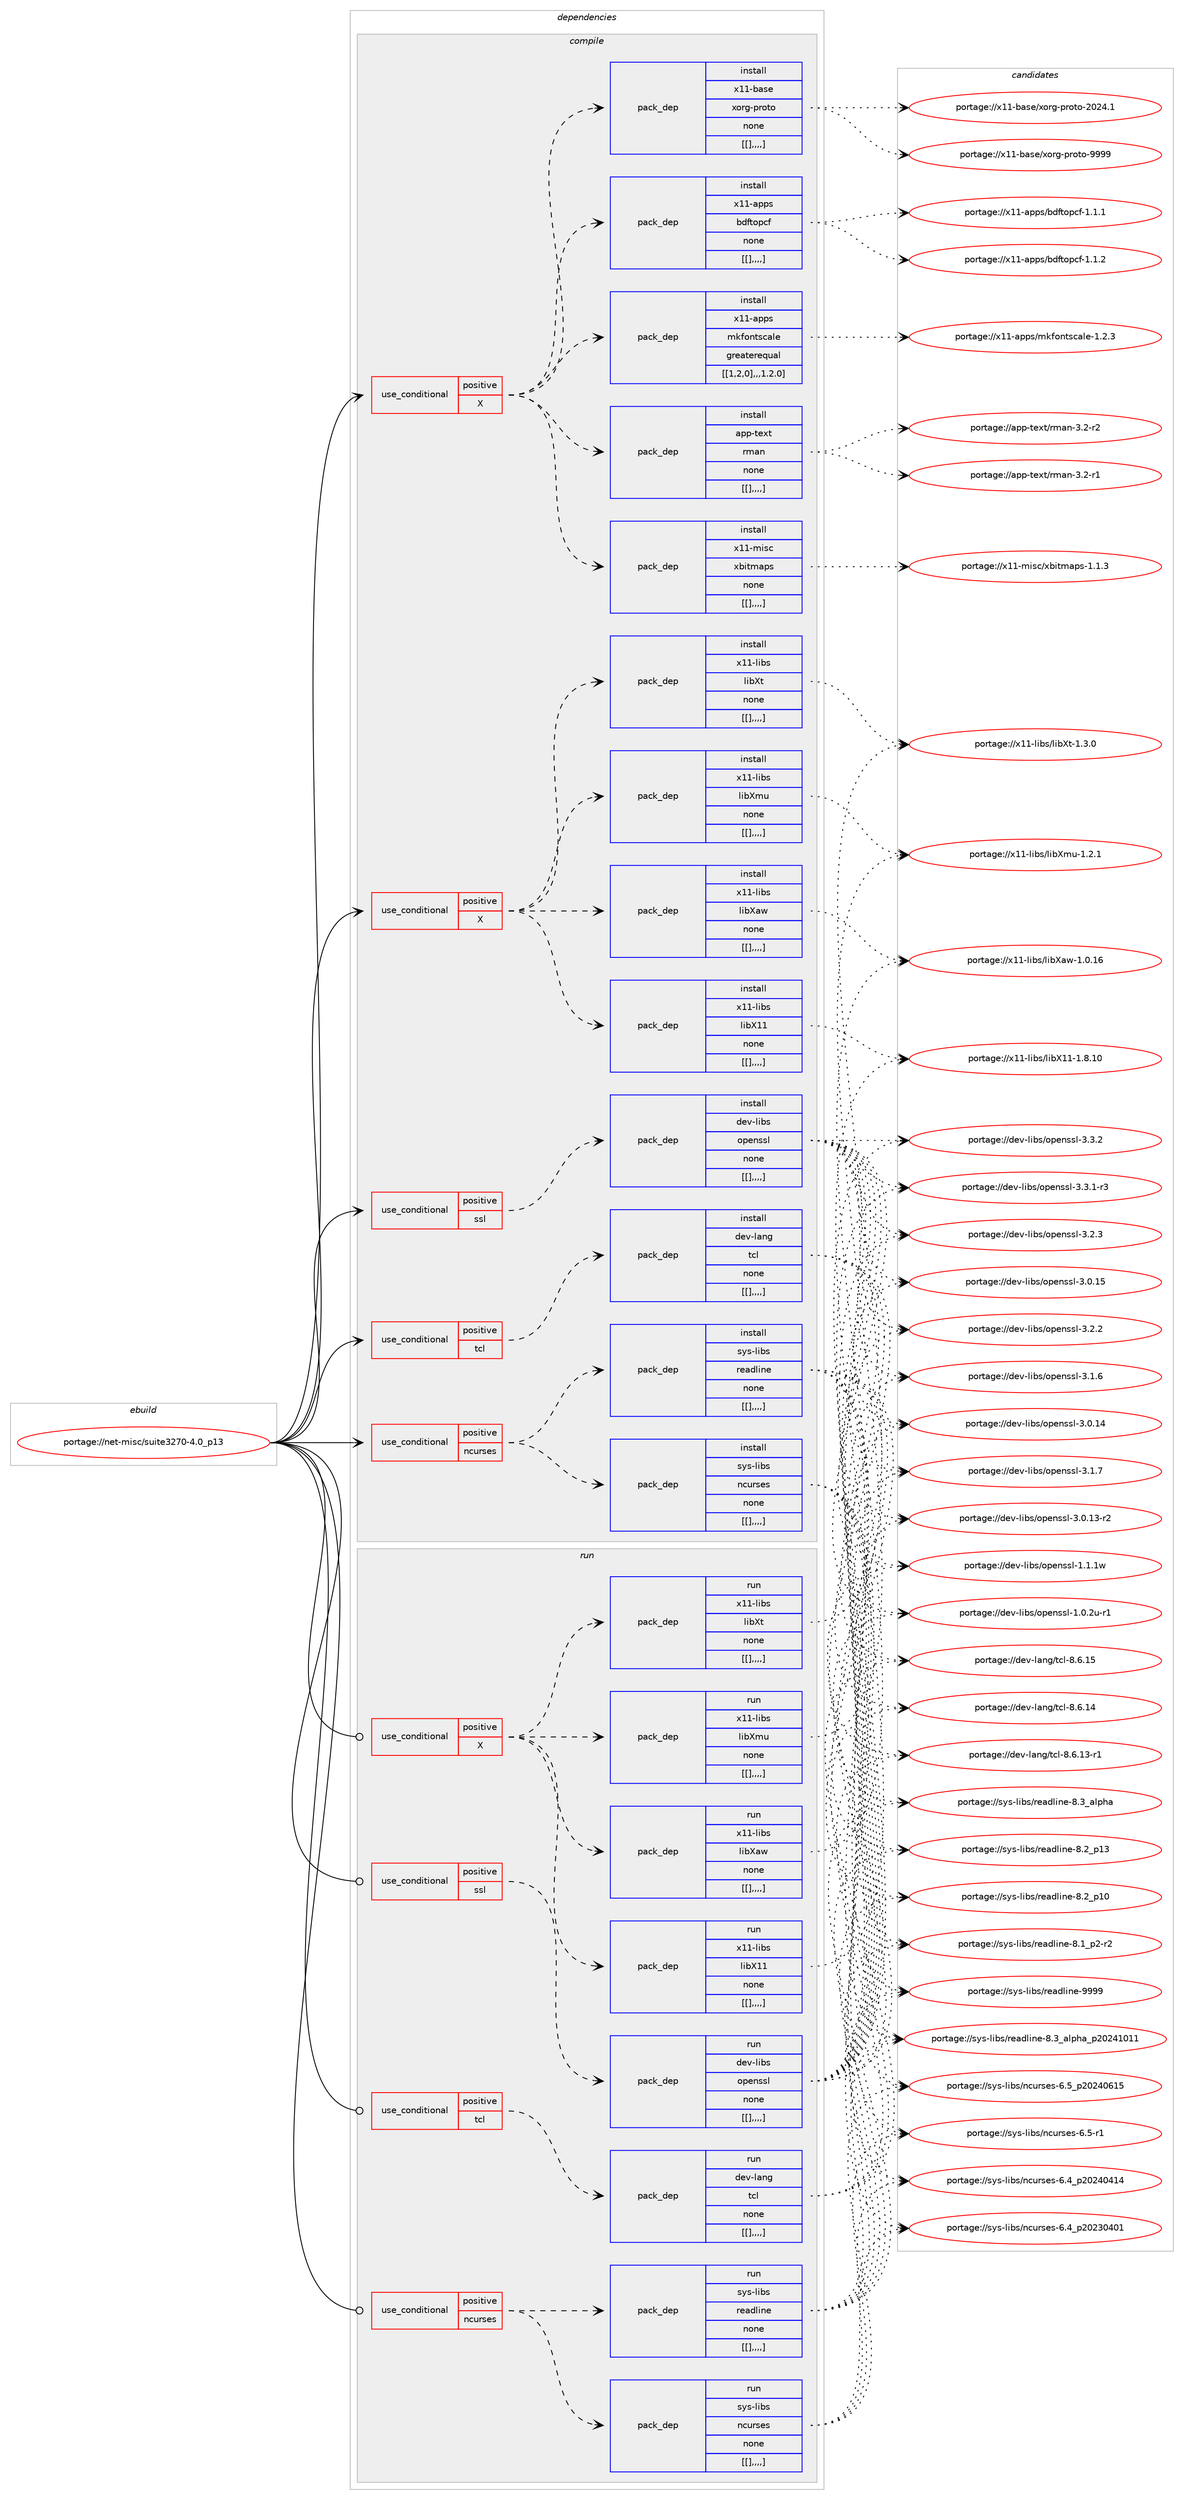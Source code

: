 digraph prolog {

# *************
# Graph options
# *************

newrank=true;
concentrate=true;
compound=true;
graph [rankdir=LR,fontname=Helvetica,fontsize=10,ranksep=1.5];#, ranksep=2.5, nodesep=0.2];
edge  [arrowhead=vee];
node  [fontname=Helvetica,fontsize=10];

# **********
# The ebuild
# **********

subgraph cluster_leftcol {
color=gray;
label=<<i>ebuild</i>>;
id [label="portage://net-misc/suite3270-4.0_p13", color=red, width=4, href="../net-misc/suite3270-4.0_p13.svg"];
}

# ****************
# The dependencies
# ****************

subgraph cluster_midcol {
color=gray;
label=<<i>dependencies</i>>;
subgraph cluster_compile {
fillcolor="#eeeeee";
style=filled;
label=<<i>compile</i>>;
subgraph cond94 {
dependency409 [label=<<TABLE BORDER="0" CELLBORDER="1" CELLSPACING="0" CELLPADDING="4"><TR><TD ROWSPAN="3" CELLPADDING="10">use_conditional</TD></TR><TR><TD>positive</TD></TR><TR><TD>X</TD></TR></TABLE>>, shape=none, color=red];
subgraph pack312 {
dependency410 [label=<<TABLE BORDER="0" CELLBORDER="1" CELLSPACING="0" CELLPADDING="4" WIDTH="220"><TR><TD ROWSPAN="6" CELLPADDING="30">pack_dep</TD></TR><TR><TD WIDTH="110">install</TD></TR><TR><TD>x11-base</TD></TR><TR><TD>xorg-proto</TD></TR><TR><TD>none</TD></TR><TR><TD>[[],,,,]</TD></TR></TABLE>>, shape=none, color=blue];
}
dependency409:e -> dependency410:w [weight=20,style="dashed",arrowhead="vee"];
subgraph pack313 {
dependency411 [label=<<TABLE BORDER="0" CELLBORDER="1" CELLSPACING="0" CELLPADDING="4" WIDTH="220"><TR><TD ROWSPAN="6" CELLPADDING="30">pack_dep</TD></TR><TR><TD WIDTH="110">install</TD></TR><TR><TD>x11-misc</TD></TR><TR><TD>xbitmaps</TD></TR><TR><TD>none</TD></TR><TR><TD>[[],,,,]</TD></TR></TABLE>>, shape=none, color=blue];
}
dependency409:e -> dependency411:w [weight=20,style="dashed",arrowhead="vee"];
subgraph pack315 {
dependency413 [label=<<TABLE BORDER="0" CELLBORDER="1" CELLSPACING="0" CELLPADDING="4" WIDTH="220"><TR><TD ROWSPAN="6" CELLPADDING="30">pack_dep</TD></TR><TR><TD WIDTH="110">install</TD></TR><TR><TD>app-text</TD></TR><TR><TD>rman</TD></TR><TR><TD>none</TD></TR><TR><TD>[[],,,,]</TD></TR></TABLE>>, shape=none, color=blue];
}
dependency409:e -> dependency413:w [weight=20,style="dashed",arrowhead="vee"];
subgraph pack317 {
dependency415 [label=<<TABLE BORDER="0" CELLBORDER="1" CELLSPACING="0" CELLPADDING="4" WIDTH="220"><TR><TD ROWSPAN="6" CELLPADDING="30">pack_dep</TD></TR><TR><TD WIDTH="110">install</TD></TR><TR><TD>x11-apps</TD></TR><TR><TD>mkfontscale</TD></TR><TR><TD>greaterequal</TD></TR><TR><TD>[[1,2,0],,,1.2.0]</TD></TR></TABLE>>, shape=none, color=blue];
}
dependency409:e -> dependency415:w [weight=20,style="dashed",arrowhead="vee"];
subgraph pack319 {
dependency417 [label=<<TABLE BORDER="0" CELLBORDER="1" CELLSPACING="0" CELLPADDING="4" WIDTH="220"><TR><TD ROWSPAN="6" CELLPADDING="30">pack_dep</TD></TR><TR><TD WIDTH="110">install</TD></TR><TR><TD>x11-apps</TD></TR><TR><TD>bdftopcf</TD></TR><TR><TD>none</TD></TR><TR><TD>[[],,,,]</TD></TR></TABLE>>, shape=none, color=blue];
}
dependency409:e -> dependency417:w [weight=20,style="dashed",arrowhead="vee"];
}
id:e -> dependency409:w [weight=20,style="solid",arrowhead="vee"];
subgraph cond95 {
dependency419 [label=<<TABLE BORDER="0" CELLBORDER="1" CELLSPACING="0" CELLPADDING="4"><TR><TD ROWSPAN="3" CELLPADDING="10">use_conditional</TD></TR><TR><TD>positive</TD></TR><TR><TD>X</TD></TR></TABLE>>, shape=none, color=red];
subgraph pack321 {
dependency420 [label=<<TABLE BORDER="0" CELLBORDER="1" CELLSPACING="0" CELLPADDING="4" WIDTH="220"><TR><TD ROWSPAN="6" CELLPADDING="30">pack_dep</TD></TR><TR><TD WIDTH="110">install</TD></TR><TR><TD>x11-libs</TD></TR><TR><TD>libX11</TD></TR><TR><TD>none</TD></TR><TR><TD>[[],,,,]</TD></TR></TABLE>>, shape=none, color=blue];
}
dependency419:e -> dependency420:w [weight=20,style="dashed",arrowhead="vee"];
subgraph pack323 {
dependency422 [label=<<TABLE BORDER="0" CELLBORDER="1" CELLSPACING="0" CELLPADDING="4" WIDTH="220"><TR><TD ROWSPAN="6" CELLPADDING="30">pack_dep</TD></TR><TR><TD WIDTH="110">install</TD></TR><TR><TD>x11-libs</TD></TR><TR><TD>libXaw</TD></TR><TR><TD>none</TD></TR><TR><TD>[[],,,,]</TD></TR></TABLE>>, shape=none, color=blue];
}
dependency419:e -> dependency422:w [weight=20,style="dashed",arrowhead="vee"];
subgraph pack325 {
dependency424 [label=<<TABLE BORDER="0" CELLBORDER="1" CELLSPACING="0" CELLPADDING="4" WIDTH="220"><TR><TD ROWSPAN="6" CELLPADDING="30">pack_dep</TD></TR><TR><TD WIDTH="110">install</TD></TR><TR><TD>x11-libs</TD></TR><TR><TD>libXmu</TD></TR><TR><TD>none</TD></TR><TR><TD>[[],,,,]</TD></TR></TABLE>>, shape=none, color=blue];
}
dependency419:e -> dependency424:w [weight=20,style="dashed",arrowhead="vee"];
subgraph pack327 {
dependency426 [label=<<TABLE BORDER="0" CELLBORDER="1" CELLSPACING="0" CELLPADDING="4" WIDTH="220"><TR><TD ROWSPAN="6" CELLPADDING="30">pack_dep</TD></TR><TR><TD WIDTH="110">install</TD></TR><TR><TD>x11-libs</TD></TR><TR><TD>libXt</TD></TR><TR><TD>none</TD></TR><TR><TD>[[],,,,]</TD></TR></TABLE>>, shape=none, color=blue];
}
dependency419:e -> dependency426:w [weight=20,style="dashed",arrowhead="vee"];
}
id:e -> dependency419:w [weight=20,style="solid",arrowhead="vee"];
subgraph cond97 {
dependency430 [label=<<TABLE BORDER="0" CELLBORDER="1" CELLSPACING="0" CELLPADDING="4"><TR><TD ROWSPAN="3" CELLPADDING="10">use_conditional</TD></TR><TR><TD>positive</TD></TR><TR><TD>ncurses</TD></TR></TABLE>>, shape=none, color=red];
subgraph pack330 {
dependency431 [label=<<TABLE BORDER="0" CELLBORDER="1" CELLSPACING="0" CELLPADDING="4" WIDTH="220"><TR><TD ROWSPAN="6" CELLPADDING="30">pack_dep</TD></TR><TR><TD WIDTH="110">install</TD></TR><TR><TD>sys-libs</TD></TR><TR><TD>ncurses</TD></TR><TR><TD>none</TD></TR><TR><TD>[[],,,,]</TD></TR></TABLE>>, shape=none, color=blue];
}
dependency430:e -> dependency431:w [weight=20,style="dashed",arrowhead="vee"];
subgraph pack333 {
dependency434 [label=<<TABLE BORDER="0" CELLBORDER="1" CELLSPACING="0" CELLPADDING="4" WIDTH="220"><TR><TD ROWSPAN="6" CELLPADDING="30">pack_dep</TD></TR><TR><TD WIDTH="110">install</TD></TR><TR><TD>sys-libs</TD></TR><TR><TD>readline</TD></TR><TR><TD>none</TD></TR><TR><TD>[[],,,,]</TD></TR></TABLE>>, shape=none, color=blue];
}
dependency430:e -> dependency434:w [weight=20,style="dashed",arrowhead="vee"];
}
id:e -> dependency430:w [weight=20,style="solid",arrowhead="vee"];
subgraph cond98 {
dependency437 [label=<<TABLE BORDER="0" CELLBORDER="1" CELLSPACING="0" CELLPADDING="4"><TR><TD ROWSPAN="3" CELLPADDING="10">use_conditional</TD></TR><TR><TD>positive</TD></TR><TR><TD>ssl</TD></TR></TABLE>>, shape=none, color=red];
subgraph pack336 {
dependency439 [label=<<TABLE BORDER="0" CELLBORDER="1" CELLSPACING="0" CELLPADDING="4" WIDTH="220"><TR><TD ROWSPAN="6" CELLPADDING="30">pack_dep</TD></TR><TR><TD WIDTH="110">install</TD></TR><TR><TD>dev-libs</TD></TR><TR><TD>openssl</TD></TR><TR><TD>none</TD></TR><TR><TD>[[],,,,]</TD></TR></TABLE>>, shape=none, color=blue];
}
dependency437:e -> dependency439:w [weight=20,style="dashed",arrowhead="vee"];
}
id:e -> dependency437:w [weight=20,style="solid",arrowhead="vee"];
subgraph cond100 {
dependency443 [label=<<TABLE BORDER="0" CELLBORDER="1" CELLSPACING="0" CELLPADDING="4"><TR><TD ROWSPAN="3" CELLPADDING="10">use_conditional</TD></TR><TR><TD>positive</TD></TR><TR><TD>tcl</TD></TR></TABLE>>, shape=none, color=red];
subgraph pack341 {
dependency446 [label=<<TABLE BORDER="0" CELLBORDER="1" CELLSPACING="0" CELLPADDING="4" WIDTH="220"><TR><TD ROWSPAN="6" CELLPADDING="30">pack_dep</TD></TR><TR><TD WIDTH="110">install</TD></TR><TR><TD>dev-lang</TD></TR><TR><TD>tcl</TD></TR><TR><TD>none</TD></TR><TR><TD>[[],,,,]</TD></TR></TABLE>>, shape=none, color=blue];
}
dependency443:e -> dependency446:w [weight=20,style="dashed",arrowhead="vee"];
}
id:e -> dependency443:w [weight=20,style="solid",arrowhead="vee"];
}
subgraph cluster_compileandrun {
fillcolor="#eeeeee";
style=filled;
label=<<i>compile and run</i>>;
}
subgraph cluster_run {
fillcolor="#eeeeee";
style=filled;
label=<<i>run</i>>;
subgraph cond101 {
dependency451 [label=<<TABLE BORDER="0" CELLBORDER="1" CELLSPACING="0" CELLPADDING="4"><TR><TD ROWSPAN="3" CELLPADDING="10">use_conditional</TD></TR><TR><TD>positive</TD></TR><TR><TD>X</TD></TR></TABLE>>, shape=none, color=red];
subgraph pack348 {
dependency454 [label=<<TABLE BORDER="0" CELLBORDER="1" CELLSPACING="0" CELLPADDING="4" WIDTH="220"><TR><TD ROWSPAN="6" CELLPADDING="30">pack_dep</TD></TR><TR><TD WIDTH="110">run</TD></TR><TR><TD>x11-libs</TD></TR><TR><TD>libX11</TD></TR><TR><TD>none</TD></TR><TR><TD>[[],,,,]</TD></TR></TABLE>>, shape=none, color=blue];
}
dependency451:e -> dependency454:w [weight=20,style="dashed",arrowhead="vee"];
subgraph pack352 {
dependency458 [label=<<TABLE BORDER="0" CELLBORDER="1" CELLSPACING="0" CELLPADDING="4" WIDTH="220"><TR><TD ROWSPAN="6" CELLPADDING="30">pack_dep</TD></TR><TR><TD WIDTH="110">run</TD></TR><TR><TD>x11-libs</TD></TR><TR><TD>libXaw</TD></TR><TR><TD>none</TD></TR><TR><TD>[[],,,,]</TD></TR></TABLE>>, shape=none, color=blue];
}
dependency451:e -> dependency458:w [weight=20,style="dashed",arrowhead="vee"];
subgraph pack356 {
dependency461 [label=<<TABLE BORDER="0" CELLBORDER="1" CELLSPACING="0" CELLPADDING="4" WIDTH="220"><TR><TD ROWSPAN="6" CELLPADDING="30">pack_dep</TD></TR><TR><TD WIDTH="110">run</TD></TR><TR><TD>x11-libs</TD></TR><TR><TD>libXmu</TD></TR><TR><TD>none</TD></TR><TR><TD>[[],,,,]</TD></TR></TABLE>>, shape=none, color=blue];
}
dependency451:e -> dependency461:w [weight=20,style="dashed",arrowhead="vee"];
subgraph pack361 {
dependency467 [label=<<TABLE BORDER="0" CELLBORDER="1" CELLSPACING="0" CELLPADDING="4" WIDTH="220"><TR><TD ROWSPAN="6" CELLPADDING="30">pack_dep</TD></TR><TR><TD WIDTH="110">run</TD></TR><TR><TD>x11-libs</TD></TR><TR><TD>libXt</TD></TR><TR><TD>none</TD></TR><TR><TD>[[],,,,]</TD></TR></TABLE>>, shape=none, color=blue];
}
dependency451:e -> dependency467:w [weight=20,style="dashed",arrowhead="vee"];
}
id:e -> dependency451:w [weight=20,style="solid",arrowhead="odot"];
subgraph cond102 {
dependency471 [label=<<TABLE BORDER="0" CELLBORDER="1" CELLSPACING="0" CELLPADDING="4"><TR><TD ROWSPAN="3" CELLPADDING="10">use_conditional</TD></TR><TR><TD>positive</TD></TR><TR><TD>ncurses</TD></TR></TABLE>>, shape=none, color=red];
subgraph pack369 {
dependency478 [label=<<TABLE BORDER="0" CELLBORDER="1" CELLSPACING="0" CELLPADDING="4" WIDTH="220"><TR><TD ROWSPAN="6" CELLPADDING="30">pack_dep</TD></TR><TR><TD WIDTH="110">run</TD></TR><TR><TD>sys-libs</TD></TR><TR><TD>ncurses</TD></TR><TR><TD>none</TD></TR><TR><TD>[[],,,,]</TD></TR></TABLE>>, shape=none, color=blue];
}
dependency471:e -> dependency478:w [weight=20,style="dashed",arrowhead="vee"];
subgraph pack375 {
dependency482 [label=<<TABLE BORDER="0" CELLBORDER="1" CELLSPACING="0" CELLPADDING="4" WIDTH="220"><TR><TD ROWSPAN="6" CELLPADDING="30">pack_dep</TD></TR><TR><TD WIDTH="110">run</TD></TR><TR><TD>sys-libs</TD></TR><TR><TD>readline</TD></TR><TR><TD>none</TD></TR><TR><TD>[[],,,,]</TD></TR></TABLE>>, shape=none, color=blue];
}
dependency471:e -> dependency482:w [weight=20,style="dashed",arrowhead="vee"];
}
id:e -> dependency471:w [weight=20,style="solid",arrowhead="odot"];
subgraph cond103 {
dependency484 [label=<<TABLE BORDER="0" CELLBORDER="1" CELLSPACING="0" CELLPADDING="4"><TR><TD ROWSPAN="3" CELLPADDING="10">use_conditional</TD></TR><TR><TD>positive</TD></TR><TR><TD>ssl</TD></TR></TABLE>>, shape=none, color=red];
subgraph pack378 {
dependency486 [label=<<TABLE BORDER="0" CELLBORDER="1" CELLSPACING="0" CELLPADDING="4" WIDTH="220"><TR><TD ROWSPAN="6" CELLPADDING="30">pack_dep</TD></TR><TR><TD WIDTH="110">run</TD></TR><TR><TD>dev-libs</TD></TR><TR><TD>openssl</TD></TR><TR><TD>none</TD></TR><TR><TD>[[],,,,]</TD></TR></TABLE>>, shape=none, color=blue];
}
dependency484:e -> dependency486:w [weight=20,style="dashed",arrowhead="vee"];
}
id:e -> dependency484:w [weight=20,style="solid",arrowhead="odot"];
subgraph cond104 {
dependency489 [label=<<TABLE BORDER="0" CELLBORDER="1" CELLSPACING="0" CELLPADDING="4"><TR><TD ROWSPAN="3" CELLPADDING="10">use_conditional</TD></TR><TR><TD>positive</TD></TR><TR><TD>tcl</TD></TR></TABLE>>, shape=none, color=red];
subgraph pack382 {
dependency491 [label=<<TABLE BORDER="0" CELLBORDER="1" CELLSPACING="0" CELLPADDING="4" WIDTH="220"><TR><TD ROWSPAN="6" CELLPADDING="30">pack_dep</TD></TR><TR><TD WIDTH="110">run</TD></TR><TR><TD>dev-lang</TD></TR><TR><TD>tcl</TD></TR><TR><TD>none</TD></TR><TR><TD>[[],,,,]</TD></TR></TABLE>>, shape=none, color=blue];
}
dependency489:e -> dependency491:w [weight=20,style="dashed",arrowhead="vee"];
}
id:e -> dependency489:w [weight=20,style="solid",arrowhead="odot"];
}
}

# **************
# The candidates
# **************

subgraph cluster_choices {
rank=same;
color=gray;
label=<<i>candidates</i>>;

subgraph choice345 {
color=black;
nodesep=1;
choice120494945989711510147120111114103451121141111161114557575757 [label="portage://x11-base/xorg-proto-9999", color=red, width=4,href="../x11-base/xorg-proto-9999.svg"];
choice1204949459897115101471201111141034511211411111611145504850524649 [label="portage://x11-base/xorg-proto-2024.1", color=red, width=4,href="../x11-base/xorg-proto-2024.1.svg"];
dependency410:e -> choice120494945989711510147120111114103451121141111161114557575757:w [style=dotted,weight="100"];
dependency410:e -> choice1204949459897115101471201111141034511211411111611145504850524649:w [style=dotted,weight="100"];
}
subgraph choice349 {
color=black;
nodesep=1;
choice12049494510910511599471209810511610997112115454946494651 [label="portage://x11-misc/xbitmaps-1.1.3", color=red, width=4,href="../x11-misc/xbitmaps-1.1.3.svg"];
dependency411:e -> choice12049494510910511599471209810511610997112115454946494651:w [style=dotted,weight="100"];
}
subgraph choice352 {
color=black;
nodesep=1;
choice97112112451161011201164711410997110455146504511450 [label="portage://app-text/rman-3.2-r2", color=red, width=4,href="../app-text/rman-3.2-r2.svg"];
choice97112112451161011201164711410997110455146504511449 [label="portage://app-text/rman-3.2-r1", color=red, width=4,href="../app-text/rman-3.2-r1.svg"];
dependency413:e -> choice97112112451161011201164711410997110455146504511450:w [style=dotted,weight="100"];
dependency413:e -> choice97112112451161011201164711410997110455146504511449:w [style=dotted,weight="100"];
}
subgraph choice355 {
color=black;
nodesep=1;
choice12049494597112112115471091071021111101161159997108101454946504651 [label="portage://x11-apps/mkfontscale-1.2.3", color=red, width=4,href="../x11-apps/mkfontscale-1.2.3.svg"];
dependency415:e -> choice12049494597112112115471091071021111101161159997108101454946504651:w [style=dotted,weight="100"];
}
subgraph choice356 {
color=black;
nodesep=1;
choice12049494597112112115479810010211611111299102454946494650 [label="portage://x11-apps/bdftopcf-1.1.2", color=red, width=4,href="../x11-apps/bdftopcf-1.1.2.svg"];
choice12049494597112112115479810010211611111299102454946494649 [label="portage://x11-apps/bdftopcf-1.1.1", color=red, width=4,href="../x11-apps/bdftopcf-1.1.1.svg"];
dependency417:e -> choice12049494597112112115479810010211611111299102454946494650:w [style=dotted,weight="100"];
dependency417:e -> choice12049494597112112115479810010211611111299102454946494649:w [style=dotted,weight="100"];
}
subgraph choice359 {
color=black;
nodesep=1;
choice12049494510810598115471081059888494945494656464948 [label="portage://x11-libs/libX11-1.8.10", color=red, width=4,href="../x11-libs/libX11-1.8.10.svg"];
dependency420:e -> choice12049494510810598115471081059888494945494656464948:w [style=dotted,weight="100"];
}
subgraph choice362 {
color=black;
nodesep=1;
choice120494945108105981154710810598889711945494648464954 [label="portage://x11-libs/libXaw-1.0.16", color=red, width=4,href="../x11-libs/libXaw-1.0.16.svg"];
dependency422:e -> choice120494945108105981154710810598889711945494648464954:w [style=dotted,weight="100"];
}
subgraph choice368 {
color=black;
nodesep=1;
choice12049494510810598115471081059888109117454946504649 [label="portage://x11-libs/libXmu-1.2.1", color=red, width=4,href="../x11-libs/libXmu-1.2.1.svg"];
dependency424:e -> choice12049494510810598115471081059888109117454946504649:w [style=dotted,weight="100"];
}
subgraph choice371 {
color=black;
nodesep=1;
choice12049494510810598115471081059888116454946514648 [label="portage://x11-libs/libXt-1.3.0", color=red, width=4,href="../x11-libs/libXt-1.3.0.svg"];
dependency426:e -> choice12049494510810598115471081059888116454946514648:w [style=dotted,weight="100"];
}
subgraph choice372 {
color=black;
nodesep=1;
choice1151211154510810598115471109911711411510111545544653951125048505248544953 [label="portage://sys-libs/ncurses-6.5_p20240615", color=red, width=4,href="../sys-libs/ncurses-6.5_p20240615.svg"];
choice11512111545108105981154711099117114115101115455446534511449 [label="portage://sys-libs/ncurses-6.5-r1", color=red, width=4,href="../sys-libs/ncurses-6.5-r1.svg"];
choice1151211154510810598115471109911711411510111545544652951125048505248524952 [label="portage://sys-libs/ncurses-6.4_p20240414", color=red, width=4,href="../sys-libs/ncurses-6.4_p20240414.svg"];
choice1151211154510810598115471109911711411510111545544652951125048505148524849 [label="portage://sys-libs/ncurses-6.4_p20230401", color=red, width=4,href="../sys-libs/ncurses-6.4_p20230401.svg"];
dependency431:e -> choice1151211154510810598115471109911711411510111545544653951125048505248544953:w [style=dotted,weight="100"];
dependency431:e -> choice11512111545108105981154711099117114115101115455446534511449:w [style=dotted,weight="100"];
dependency431:e -> choice1151211154510810598115471109911711411510111545544652951125048505248524952:w [style=dotted,weight="100"];
dependency431:e -> choice1151211154510810598115471109911711411510111545544652951125048505148524849:w [style=dotted,weight="100"];
}
subgraph choice377 {
color=black;
nodesep=1;
choice115121115451081059811547114101971001081051101014557575757 [label="portage://sys-libs/readline-9999", color=red, width=4,href="../sys-libs/readline-9999.svg"];
choice1151211154510810598115471141019710010810511010145564651959710811210497951125048505249484949 [label="portage://sys-libs/readline-8.3_alpha_p20241011", color=red, width=4,href="../sys-libs/readline-8.3_alpha_p20241011.svg"];
choice1151211154510810598115471141019710010810511010145564651959710811210497 [label="portage://sys-libs/readline-8.3_alpha", color=red, width=4,href="../sys-libs/readline-8.3_alpha.svg"];
choice1151211154510810598115471141019710010810511010145564650951124951 [label="portage://sys-libs/readline-8.2_p13", color=red, width=4,href="../sys-libs/readline-8.2_p13.svg"];
choice1151211154510810598115471141019710010810511010145564650951124948 [label="portage://sys-libs/readline-8.2_p10", color=red, width=4,href="../sys-libs/readline-8.2_p10.svg"];
choice115121115451081059811547114101971001081051101014556464995112504511450 [label="portage://sys-libs/readline-8.1_p2-r2", color=red, width=4,href="../sys-libs/readline-8.1_p2-r2.svg"];
dependency434:e -> choice115121115451081059811547114101971001081051101014557575757:w [style=dotted,weight="100"];
dependency434:e -> choice1151211154510810598115471141019710010810511010145564651959710811210497951125048505249484949:w [style=dotted,weight="100"];
dependency434:e -> choice1151211154510810598115471141019710010810511010145564651959710811210497:w [style=dotted,weight="100"];
dependency434:e -> choice1151211154510810598115471141019710010810511010145564650951124951:w [style=dotted,weight="100"];
dependency434:e -> choice1151211154510810598115471141019710010810511010145564650951124948:w [style=dotted,weight="100"];
dependency434:e -> choice115121115451081059811547114101971001081051101014556464995112504511450:w [style=dotted,weight="100"];
}
subgraph choice381 {
color=black;
nodesep=1;
choice100101118451081059811547111112101110115115108455146514650 [label="portage://dev-libs/openssl-3.3.2", color=red, width=4,href="../dev-libs/openssl-3.3.2.svg"];
choice1001011184510810598115471111121011101151151084551465146494511451 [label="portage://dev-libs/openssl-3.3.1-r3", color=red, width=4,href="../dev-libs/openssl-3.3.1-r3.svg"];
choice100101118451081059811547111112101110115115108455146504651 [label="portage://dev-libs/openssl-3.2.3", color=red, width=4,href="../dev-libs/openssl-3.2.3.svg"];
choice100101118451081059811547111112101110115115108455146504650 [label="portage://dev-libs/openssl-3.2.2", color=red, width=4,href="../dev-libs/openssl-3.2.2.svg"];
choice100101118451081059811547111112101110115115108455146494655 [label="portage://dev-libs/openssl-3.1.7", color=red, width=4,href="../dev-libs/openssl-3.1.7.svg"];
choice100101118451081059811547111112101110115115108455146494654 [label="portage://dev-libs/openssl-3.1.6", color=red, width=4,href="../dev-libs/openssl-3.1.6.svg"];
choice10010111845108105981154711111210111011511510845514648464953 [label="portage://dev-libs/openssl-3.0.15", color=red, width=4,href="../dev-libs/openssl-3.0.15.svg"];
choice10010111845108105981154711111210111011511510845514648464952 [label="portage://dev-libs/openssl-3.0.14", color=red, width=4,href="../dev-libs/openssl-3.0.14.svg"];
choice100101118451081059811547111112101110115115108455146484649514511450 [label="portage://dev-libs/openssl-3.0.13-r2", color=red, width=4,href="../dev-libs/openssl-3.0.13-r2.svg"];
choice100101118451081059811547111112101110115115108454946494649119 [label="portage://dev-libs/openssl-1.1.1w", color=red, width=4,href="../dev-libs/openssl-1.1.1w.svg"];
choice1001011184510810598115471111121011101151151084549464846501174511449 [label="portage://dev-libs/openssl-1.0.2u-r1", color=red, width=4,href="../dev-libs/openssl-1.0.2u-r1.svg"];
dependency439:e -> choice100101118451081059811547111112101110115115108455146514650:w [style=dotted,weight="100"];
dependency439:e -> choice1001011184510810598115471111121011101151151084551465146494511451:w [style=dotted,weight="100"];
dependency439:e -> choice100101118451081059811547111112101110115115108455146504651:w [style=dotted,weight="100"];
dependency439:e -> choice100101118451081059811547111112101110115115108455146504650:w [style=dotted,weight="100"];
dependency439:e -> choice100101118451081059811547111112101110115115108455146494655:w [style=dotted,weight="100"];
dependency439:e -> choice100101118451081059811547111112101110115115108455146494654:w [style=dotted,weight="100"];
dependency439:e -> choice10010111845108105981154711111210111011511510845514648464953:w [style=dotted,weight="100"];
dependency439:e -> choice10010111845108105981154711111210111011511510845514648464952:w [style=dotted,weight="100"];
dependency439:e -> choice100101118451081059811547111112101110115115108455146484649514511450:w [style=dotted,weight="100"];
dependency439:e -> choice100101118451081059811547111112101110115115108454946494649119:w [style=dotted,weight="100"];
dependency439:e -> choice1001011184510810598115471111121011101151151084549464846501174511449:w [style=dotted,weight="100"];
}
subgraph choice397 {
color=black;
nodesep=1;
choice1001011184510897110103471169910845564654464953 [label="portage://dev-lang/tcl-8.6.15", color=red, width=4,href="../dev-lang/tcl-8.6.15.svg"];
choice1001011184510897110103471169910845564654464952 [label="portage://dev-lang/tcl-8.6.14", color=red, width=4,href="../dev-lang/tcl-8.6.14.svg"];
choice10010111845108971101034711699108455646544649514511449 [label="portage://dev-lang/tcl-8.6.13-r1", color=red, width=4,href="../dev-lang/tcl-8.6.13-r1.svg"];
dependency446:e -> choice1001011184510897110103471169910845564654464953:w [style=dotted,weight="100"];
dependency446:e -> choice1001011184510897110103471169910845564654464952:w [style=dotted,weight="100"];
dependency446:e -> choice10010111845108971101034711699108455646544649514511449:w [style=dotted,weight="100"];
}
subgraph choice402 {
color=black;
nodesep=1;
choice12049494510810598115471081059888494945494656464948 [label="portage://x11-libs/libX11-1.8.10", color=red, width=4,href="../x11-libs/libX11-1.8.10.svg"];
dependency454:e -> choice12049494510810598115471081059888494945494656464948:w [style=dotted,weight="100"];
}
subgraph choice404 {
color=black;
nodesep=1;
choice120494945108105981154710810598889711945494648464954 [label="portage://x11-libs/libXaw-1.0.16", color=red, width=4,href="../x11-libs/libXaw-1.0.16.svg"];
dependency458:e -> choice120494945108105981154710810598889711945494648464954:w [style=dotted,weight="100"];
}
subgraph choice407 {
color=black;
nodesep=1;
choice12049494510810598115471081059888109117454946504649 [label="portage://x11-libs/libXmu-1.2.1", color=red, width=4,href="../x11-libs/libXmu-1.2.1.svg"];
dependency461:e -> choice12049494510810598115471081059888109117454946504649:w [style=dotted,weight="100"];
}
subgraph choice411 {
color=black;
nodesep=1;
choice12049494510810598115471081059888116454946514648 [label="portage://x11-libs/libXt-1.3.0", color=red, width=4,href="../x11-libs/libXt-1.3.0.svg"];
dependency467:e -> choice12049494510810598115471081059888116454946514648:w [style=dotted,weight="100"];
}
subgraph choice415 {
color=black;
nodesep=1;
choice1151211154510810598115471109911711411510111545544653951125048505248544953 [label="portage://sys-libs/ncurses-6.5_p20240615", color=red, width=4,href="../sys-libs/ncurses-6.5_p20240615.svg"];
choice11512111545108105981154711099117114115101115455446534511449 [label="portage://sys-libs/ncurses-6.5-r1", color=red, width=4,href="../sys-libs/ncurses-6.5-r1.svg"];
choice1151211154510810598115471109911711411510111545544652951125048505248524952 [label="portage://sys-libs/ncurses-6.4_p20240414", color=red, width=4,href="../sys-libs/ncurses-6.4_p20240414.svg"];
choice1151211154510810598115471109911711411510111545544652951125048505148524849 [label="portage://sys-libs/ncurses-6.4_p20230401", color=red, width=4,href="../sys-libs/ncurses-6.4_p20230401.svg"];
dependency478:e -> choice1151211154510810598115471109911711411510111545544653951125048505248544953:w [style=dotted,weight="100"];
dependency478:e -> choice11512111545108105981154711099117114115101115455446534511449:w [style=dotted,weight="100"];
dependency478:e -> choice1151211154510810598115471109911711411510111545544652951125048505248524952:w [style=dotted,weight="100"];
dependency478:e -> choice1151211154510810598115471109911711411510111545544652951125048505148524849:w [style=dotted,weight="100"];
}
subgraph choice422 {
color=black;
nodesep=1;
choice115121115451081059811547114101971001081051101014557575757 [label="portage://sys-libs/readline-9999", color=red, width=4,href="../sys-libs/readline-9999.svg"];
choice1151211154510810598115471141019710010810511010145564651959710811210497951125048505249484949 [label="portage://sys-libs/readline-8.3_alpha_p20241011", color=red, width=4,href="../sys-libs/readline-8.3_alpha_p20241011.svg"];
choice1151211154510810598115471141019710010810511010145564651959710811210497 [label="portage://sys-libs/readline-8.3_alpha", color=red, width=4,href="../sys-libs/readline-8.3_alpha.svg"];
choice1151211154510810598115471141019710010810511010145564650951124951 [label="portage://sys-libs/readline-8.2_p13", color=red, width=4,href="../sys-libs/readline-8.2_p13.svg"];
choice1151211154510810598115471141019710010810511010145564650951124948 [label="portage://sys-libs/readline-8.2_p10", color=red, width=4,href="../sys-libs/readline-8.2_p10.svg"];
choice115121115451081059811547114101971001081051101014556464995112504511450 [label="portage://sys-libs/readline-8.1_p2-r2", color=red, width=4,href="../sys-libs/readline-8.1_p2-r2.svg"];
dependency482:e -> choice115121115451081059811547114101971001081051101014557575757:w [style=dotted,weight="100"];
dependency482:e -> choice1151211154510810598115471141019710010810511010145564651959710811210497951125048505249484949:w [style=dotted,weight="100"];
dependency482:e -> choice1151211154510810598115471141019710010810511010145564651959710811210497:w [style=dotted,weight="100"];
dependency482:e -> choice1151211154510810598115471141019710010810511010145564650951124951:w [style=dotted,weight="100"];
dependency482:e -> choice1151211154510810598115471141019710010810511010145564650951124948:w [style=dotted,weight="100"];
dependency482:e -> choice115121115451081059811547114101971001081051101014556464995112504511450:w [style=dotted,weight="100"];
}
subgraph choice426 {
color=black;
nodesep=1;
choice100101118451081059811547111112101110115115108455146514650 [label="portage://dev-libs/openssl-3.3.2", color=red, width=4,href="../dev-libs/openssl-3.3.2.svg"];
choice1001011184510810598115471111121011101151151084551465146494511451 [label="portage://dev-libs/openssl-3.3.1-r3", color=red, width=4,href="../dev-libs/openssl-3.3.1-r3.svg"];
choice100101118451081059811547111112101110115115108455146504651 [label="portage://dev-libs/openssl-3.2.3", color=red, width=4,href="../dev-libs/openssl-3.2.3.svg"];
choice100101118451081059811547111112101110115115108455146504650 [label="portage://dev-libs/openssl-3.2.2", color=red, width=4,href="../dev-libs/openssl-3.2.2.svg"];
choice100101118451081059811547111112101110115115108455146494655 [label="portage://dev-libs/openssl-3.1.7", color=red, width=4,href="../dev-libs/openssl-3.1.7.svg"];
choice100101118451081059811547111112101110115115108455146494654 [label="portage://dev-libs/openssl-3.1.6", color=red, width=4,href="../dev-libs/openssl-3.1.6.svg"];
choice10010111845108105981154711111210111011511510845514648464953 [label="portage://dev-libs/openssl-3.0.15", color=red, width=4,href="../dev-libs/openssl-3.0.15.svg"];
choice10010111845108105981154711111210111011511510845514648464952 [label="portage://dev-libs/openssl-3.0.14", color=red, width=4,href="../dev-libs/openssl-3.0.14.svg"];
choice100101118451081059811547111112101110115115108455146484649514511450 [label="portage://dev-libs/openssl-3.0.13-r2", color=red, width=4,href="../dev-libs/openssl-3.0.13-r2.svg"];
choice100101118451081059811547111112101110115115108454946494649119 [label="portage://dev-libs/openssl-1.1.1w", color=red, width=4,href="../dev-libs/openssl-1.1.1w.svg"];
choice1001011184510810598115471111121011101151151084549464846501174511449 [label="portage://dev-libs/openssl-1.0.2u-r1", color=red, width=4,href="../dev-libs/openssl-1.0.2u-r1.svg"];
dependency486:e -> choice100101118451081059811547111112101110115115108455146514650:w [style=dotted,weight="100"];
dependency486:e -> choice1001011184510810598115471111121011101151151084551465146494511451:w [style=dotted,weight="100"];
dependency486:e -> choice100101118451081059811547111112101110115115108455146504651:w [style=dotted,weight="100"];
dependency486:e -> choice100101118451081059811547111112101110115115108455146504650:w [style=dotted,weight="100"];
dependency486:e -> choice100101118451081059811547111112101110115115108455146494655:w [style=dotted,weight="100"];
dependency486:e -> choice100101118451081059811547111112101110115115108455146494654:w [style=dotted,weight="100"];
dependency486:e -> choice10010111845108105981154711111210111011511510845514648464953:w [style=dotted,weight="100"];
dependency486:e -> choice10010111845108105981154711111210111011511510845514648464952:w [style=dotted,weight="100"];
dependency486:e -> choice100101118451081059811547111112101110115115108455146484649514511450:w [style=dotted,weight="100"];
dependency486:e -> choice100101118451081059811547111112101110115115108454946494649119:w [style=dotted,weight="100"];
dependency486:e -> choice1001011184510810598115471111121011101151151084549464846501174511449:w [style=dotted,weight="100"];
}
subgraph choice431 {
color=black;
nodesep=1;
choice1001011184510897110103471169910845564654464953 [label="portage://dev-lang/tcl-8.6.15", color=red, width=4,href="../dev-lang/tcl-8.6.15.svg"];
choice1001011184510897110103471169910845564654464952 [label="portage://dev-lang/tcl-8.6.14", color=red, width=4,href="../dev-lang/tcl-8.6.14.svg"];
choice10010111845108971101034711699108455646544649514511449 [label="portage://dev-lang/tcl-8.6.13-r1", color=red, width=4,href="../dev-lang/tcl-8.6.13-r1.svg"];
dependency491:e -> choice1001011184510897110103471169910845564654464953:w [style=dotted,weight="100"];
dependency491:e -> choice1001011184510897110103471169910845564654464952:w [style=dotted,weight="100"];
dependency491:e -> choice10010111845108971101034711699108455646544649514511449:w [style=dotted,weight="100"];
}
}

}
